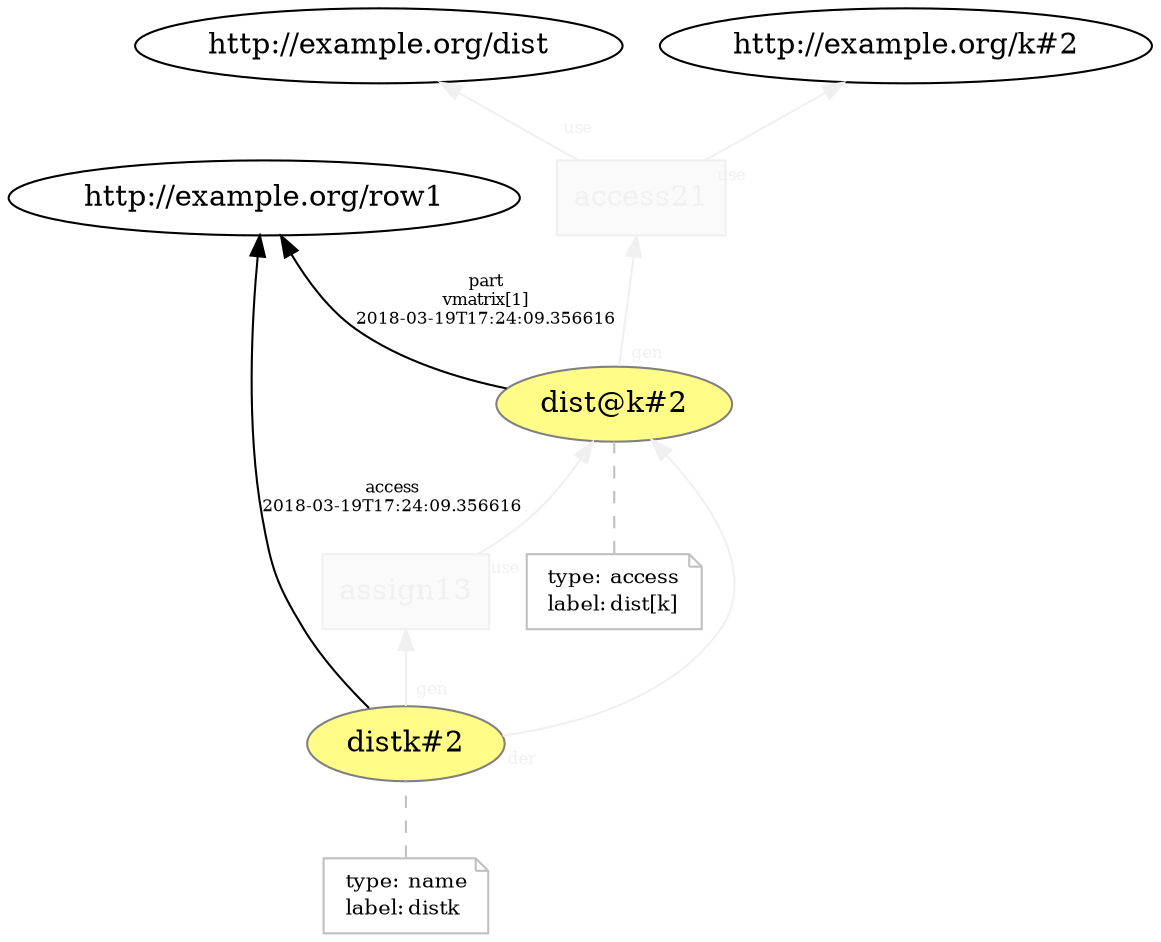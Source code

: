 digraph "PROV" { size="16,12"; rankdir="BT";
"http://example.org/dist@k#2" [fillcolor="#FFFC87",color="#808080",style="filled",label="dist@k#2",URL="http://example.org/dist@k#2"]
"-attrs0" [color="gray",shape="note",fontsize="10",fontcolor="black",label=<<TABLE cellpadding="0" border="0">
	<TR>
	    <TD align="left">type:</TD>
	    <TD align="left">access</TD>
	</TR>
	<TR>
	    <TD align="left">label:</TD>
	    <TD align="left">dist[k]</TD>
	</TR>
</TABLE>>]
"-attrs0" -> "http://example.org/dist@k#2" [color="gray",style="dashed",arrowhead="none"]
"http://example.org/dist@k#2" -> "http://example.org/row1" [fontsize="8",distance="1.5",angle="60.0",rotation="20",label="part
vmatrix[1]
2018-03-19T17:24:09.356616"]
"http://example.org/access21" [fillcolor="#FAFAFA",color="#F0F0F0",shape="polygon",sides="4",style="filled",fontcolor="#F0F0F0",label="access21",URL="http://example.org/access21"]
"http://example.org/access21" -> "http://example.org/dist" [labelfontsize="8",labeldistance="1.5",labelangle="60.0",rotation="20",taillabel="use",fontcolor="#F0F0F0",color="#F0F0F0"]
"http://example.org/access21" -> "http://example.org/k#2" [labelfontsize="8",labeldistance="1.5",labelangle="60.0",rotation="20",taillabel="use",fontcolor="#F0F0F0",color="#F0F0F0"]
"http://example.org/dist@k#2" -> "http://example.org/access21" [labelfontsize="8",labeldistance="1.5",labelangle="60.0",rotation="20",taillabel="gen",fontcolor="#F0F0F0",color="#F0F0F0"]
"http://example.org/distk#2" [fillcolor="#FFFC87",color="#808080",style="filled",label="distk#2",URL="http://example.org/distk#2"]
"-attrs1" [color="gray",shape="note",fontsize="10",fontcolor="black",label=<<TABLE cellpadding="0" border="0">
	<TR>
	    <TD align="left">type:</TD>
	    <TD align="left">name</TD>
	</TR>
	<TR>
	    <TD align="left">label:</TD>
	    <TD align="left">distk</TD>
	</TR>
</TABLE>>]
"-attrs1" -> "http://example.org/distk#2" [color="gray",style="dashed",arrowhead="none"]
"http://example.org/distk#2" -> "http://example.org/row1" [fontsize="8",distance="1.5",angle="60.0",rotation="20",label="access
2018-03-19T17:24:09.356616"]
"http://example.org/assign13" [fillcolor="#FAFAFA",color="#F0F0F0",shape="polygon",sides="4",style="filled",fontcolor="#F0F0F0",label="assign13",URL="http://example.org/assign13"]
"http://example.org/distk#2" -> "http://example.org/dist@k#2" [labelfontsize="8",labeldistance="1.5",labelangle="60.0",rotation="20",taillabel="der",fontcolor="#F0F0F0",color="#F0F0F0"]
"http://example.org/assign13" -> "http://example.org/dist@k#2" [labelfontsize="8",labeldistance="1.5",labelangle="60.0",rotation="20",taillabel="use",fontcolor="#F0F0F0",color="#F0F0F0"]
"http://example.org/distk#2" -> "http://example.org/assign13" [labelfontsize="8",labeldistance="1.5",labelangle="60.0",rotation="20",taillabel="gen",fontcolor="#F0F0F0",color="#F0F0F0"]
}